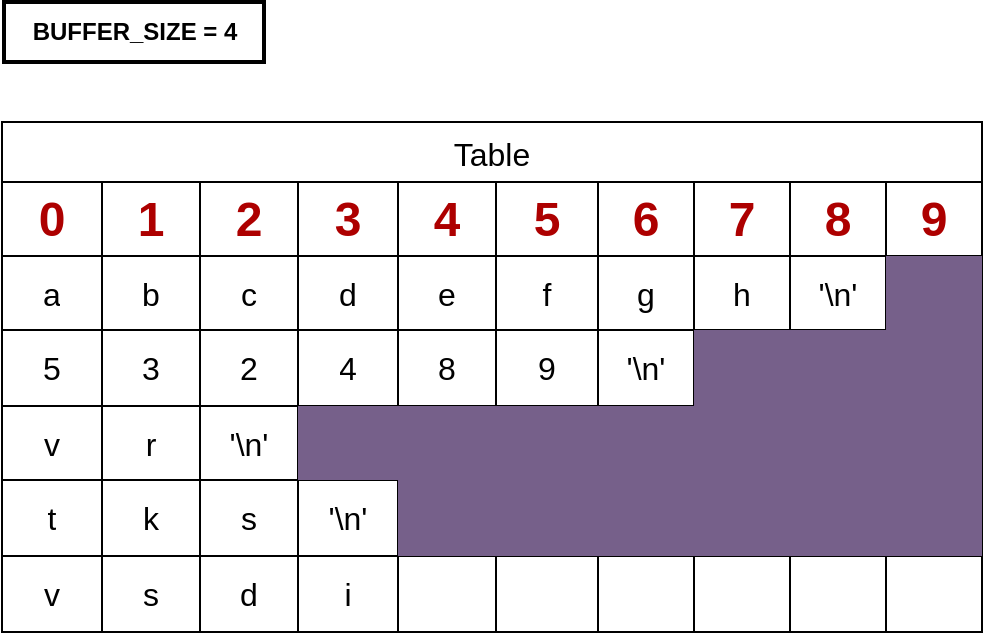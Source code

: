 <mxfile version="23.0.2" type="device">
  <diagram name="Page-1" id="t867Es_OsJ1gA4d-ah_w">
    <mxGraphModel dx="1419" dy="843" grid="1" gridSize="10" guides="1" tooltips="1" connect="1" arrows="1" fold="1" page="1" pageScale="1" pageWidth="827" pageHeight="1169" math="0" shadow="0">
      <root>
        <mxCell id="0" />
        <mxCell id="1" parent="0" />
        <mxCell id="pb4xTn3SGG5Eh6SLnhof-2" value="Table" style="shape=table;startSize=30;container=1;collapsible=0;childLayout=tableLayout;strokeColor=default;fontSize=16;movable=0;resizable=0;rotatable=0;deletable=0;editable=0;locked=1;connectable=0;" vertex="1" parent="1">
          <mxGeometry x="169" y="100" width="490" height="255" as="geometry" />
        </mxCell>
        <mxCell id="pb4xTn3SGG5Eh6SLnhof-48" style="shape=tableRow;horizontal=0;startSize=0;swimlaneHead=0;swimlaneBody=0;strokeColor=inherit;top=0;left=0;bottom=0;right=0;collapsible=0;dropTarget=0;fillColor=none;points=[[0,0.5],[1,0.5]];portConstraint=eastwest;fontSize=16;movable=0;resizable=0;rotatable=0;deletable=0;editable=0;locked=1;connectable=0;" vertex="1" parent="pb4xTn3SGG5Eh6SLnhof-2">
          <mxGeometry y="30" width="490" height="37" as="geometry" />
        </mxCell>
        <mxCell id="pb4xTn3SGG5Eh6SLnhof-49" value="0" style="shape=partialRectangle;html=1;whiteSpace=wrap;connectable=0;strokeColor=inherit;overflow=hidden;fillColor=none;top=0;left=0;bottom=0;right=0;pointerEvents=1;fontSize=24;fontStyle=1;fontColor=#ad0000;movable=0;resizable=0;rotatable=0;deletable=0;editable=0;locked=1;" vertex="1" parent="pb4xTn3SGG5Eh6SLnhof-48">
          <mxGeometry width="50" height="37" as="geometry">
            <mxRectangle width="50" height="37" as="alternateBounds" />
          </mxGeometry>
        </mxCell>
        <mxCell id="pb4xTn3SGG5Eh6SLnhof-50" value="1" style="shape=partialRectangle;html=1;whiteSpace=wrap;connectable=0;strokeColor=inherit;overflow=hidden;fillColor=none;top=0;left=0;bottom=0;right=0;pointerEvents=1;fontSize=24;fontStyle=1;fontColor=#ad0000;movable=0;resizable=0;rotatable=0;deletable=0;editable=0;locked=1;" vertex="1" parent="pb4xTn3SGG5Eh6SLnhof-48">
          <mxGeometry x="50" width="49" height="37" as="geometry">
            <mxRectangle width="49" height="37" as="alternateBounds" />
          </mxGeometry>
        </mxCell>
        <mxCell id="pb4xTn3SGG5Eh6SLnhof-51" value="2" style="shape=partialRectangle;html=1;whiteSpace=wrap;connectable=0;strokeColor=inherit;overflow=hidden;fillColor=none;top=0;left=0;bottom=0;right=0;pointerEvents=1;fontSize=24;fontStyle=1;fontColor=#ad0000;movable=0;resizable=0;rotatable=0;deletable=0;editable=0;locked=1;" vertex="1" parent="pb4xTn3SGG5Eh6SLnhof-48">
          <mxGeometry x="99" width="49" height="37" as="geometry">
            <mxRectangle width="49" height="37" as="alternateBounds" />
          </mxGeometry>
        </mxCell>
        <mxCell id="pb4xTn3SGG5Eh6SLnhof-52" value="3" style="shape=partialRectangle;html=1;whiteSpace=wrap;connectable=0;strokeColor=inherit;overflow=hidden;fillColor=none;top=0;left=0;bottom=0;right=0;pointerEvents=1;fontSize=24;fontStyle=1;fontColor=#ad0000;movable=0;resizable=0;rotatable=0;deletable=0;editable=0;locked=1;" vertex="1" parent="pb4xTn3SGG5Eh6SLnhof-48">
          <mxGeometry x="148" width="50" height="37" as="geometry">
            <mxRectangle width="50" height="37" as="alternateBounds" />
          </mxGeometry>
        </mxCell>
        <mxCell id="pb4xTn3SGG5Eh6SLnhof-53" value="4" style="shape=partialRectangle;html=1;whiteSpace=wrap;connectable=0;strokeColor=inherit;overflow=hidden;fillColor=none;top=0;left=0;bottom=0;right=0;pointerEvents=1;fontSize=24;fontStyle=1;fontColor=#ad0000;movable=0;resizable=0;rotatable=0;deletable=0;editable=0;locked=1;" vertex="1" parent="pb4xTn3SGG5Eh6SLnhof-48">
          <mxGeometry x="198" width="49" height="37" as="geometry">
            <mxRectangle width="49" height="37" as="alternateBounds" />
          </mxGeometry>
        </mxCell>
        <mxCell id="pb4xTn3SGG5Eh6SLnhof-54" value="5" style="shape=partialRectangle;html=1;whiteSpace=wrap;connectable=0;strokeColor=inherit;overflow=hidden;fillColor=none;top=0;left=0;bottom=0;right=0;pointerEvents=1;fontSize=24;fontStyle=1;fontColor=#ad0000;movable=0;resizable=0;rotatable=0;deletable=0;editable=0;locked=1;" vertex="1" parent="pb4xTn3SGG5Eh6SLnhof-48">
          <mxGeometry x="247" width="51" height="37" as="geometry">
            <mxRectangle width="51" height="37" as="alternateBounds" />
          </mxGeometry>
        </mxCell>
        <mxCell id="pb4xTn3SGG5Eh6SLnhof-55" value="6" style="shape=partialRectangle;html=1;whiteSpace=wrap;connectable=0;strokeColor=inherit;overflow=hidden;fillColor=none;top=0;left=0;bottom=0;right=0;pointerEvents=1;fontSize=24;fontStyle=1;fontColor=#ad0000;movable=0;resizable=0;rotatable=0;deletable=0;editable=0;locked=1;" vertex="1" parent="pb4xTn3SGG5Eh6SLnhof-48">
          <mxGeometry x="298" width="48" height="37" as="geometry">
            <mxRectangle width="48" height="37" as="alternateBounds" />
          </mxGeometry>
        </mxCell>
        <mxCell id="pb4xTn3SGG5Eh6SLnhof-56" value="7" style="shape=partialRectangle;html=1;whiteSpace=wrap;connectable=0;strokeColor=inherit;overflow=hidden;fillColor=none;top=0;left=0;bottom=0;right=0;pointerEvents=1;fontSize=24;fontStyle=1;fontColor=#ad0000;movable=0;resizable=0;rotatable=0;deletable=0;editable=0;locked=1;" vertex="1" parent="pb4xTn3SGG5Eh6SLnhof-48">
          <mxGeometry x="346" width="48" height="37" as="geometry">
            <mxRectangle width="48" height="37" as="alternateBounds" />
          </mxGeometry>
        </mxCell>
        <mxCell id="pb4xTn3SGG5Eh6SLnhof-57" value="8" style="shape=partialRectangle;html=1;whiteSpace=wrap;connectable=0;strokeColor=inherit;overflow=hidden;fillColor=none;top=0;left=0;bottom=0;right=0;pointerEvents=1;fontSize=24;fontStyle=1;fontColor=#ad0000;movable=0;resizable=0;rotatable=0;deletable=0;editable=0;locked=1;" vertex="1" parent="pb4xTn3SGG5Eh6SLnhof-48">
          <mxGeometry x="394" width="48" height="37" as="geometry">
            <mxRectangle width="48" height="37" as="alternateBounds" />
          </mxGeometry>
        </mxCell>
        <mxCell id="pb4xTn3SGG5Eh6SLnhof-63" value="9" style="shape=partialRectangle;html=1;whiteSpace=wrap;connectable=0;strokeColor=inherit;overflow=hidden;fillColor=none;top=0;left=0;bottom=0;right=0;pointerEvents=1;fontSize=24;fontStyle=1;fontColor=#ad0000;movable=0;resizable=0;rotatable=0;deletable=0;editable=0;locked=1;" vertex="1" parent="pb4xTn3SGG5Eh6SLnhof-48">
          <mxGeometry x="442" width="48" height="37" as="geometry">
            <mxRectangle width="48" height="37" as="alternateBounds" />
          </mxGeometry>
        </mxCell>
        <mxCell id="pb4xTn3SGG5Eh6SLnhof-3" value="" style="shape=tableRow;horizontal=0;startSize=0;swimlaneHead=0;swimlaneBody=0;strokeColor=inherit;top=0;left=0;bottom=0;right=0;collapsible=0;dropTarget=0;fillColor=none;points=[[0,0.5],[1,0.5]];portConstraint=eastwest;fontSize=16;movable=0;resizable=0;rotatable=0;deletable=0;editable=0;locked=1;connectable=0;" vertex="1" parent="pb4xTn3SGG5Eh6SLnhof-2">
          <mxGeometry y="67" width="490" height="37" as="geometry" />
        </mxCell>
        <mxCell id="pb4xTn3SGG5Eh6SLnhof-4" value="a&lt;br&gt;" style="shape=partialRectangle;html=1;whiteSpace=wrap;connectable=0;strokeColor=inherit;overflow=hidden;fillColor=none;top=0;left=0;bottom=0;right=0;pointerEvents=1;fontSize=16;movable=0;resizable=0;rotatable=0;deletable=0;editable=0;locked=1;" vertex="1" parent="pb4xTn3SGG5Eh6SLnhof-3">
          <mxGeometry width="50" height="37" as="geometry">
            <mxRectangle width="50" height="37" as="alternateBounds" />
          </mxGeometry>
        </mxCell>
        <mxCell id="pb4xTn3SGG5Eh6SLnhof-5" value="b" style="shape=partialRectangle;html=1;whiteSpace=wrap;connectable=0;strokeColor=inherit;overflow=hidden;fillColor=none;top=0;left=0;bottom=0;right=0;pointerEvents=1;fontSize=16;movable=0;resizable=0;rotatable=0;deletable=0;editable=0;locked=1;" vertex="1" parent="pb4xTn3SGG5Eh6SLnhof-3">
          <mxGeometry x="50" width="49" height="37" as="geometry">
            <mxRectangle width="49" height="37" as="alternateBounds" />
          </mxGeometry>
        </mxCell>
        <mxCell id="pb4xTn3SGG5Eh6SLnhof-6" value="c" style="shape=partialRectangle;html=1;whiteSpace=wrap;connectable=0;strokeColor=inherit;overflow=hidden;fillColor=none;top=0;left=0;bottom=0;right=0;pointerEvents=1;fontSize=16;movable=0;resizable=0;rotatable=0;deletable=0;editable=0;locked=1;" vertex="1" parent="pb4xTn3SGG5Eh6SLnhof-3">
          <mxGeometry x="99" width="49" height="37" as="geometry">
            <mxRectangle width="49" height="37" as="alternateBounds" />
          </mxGeometry>
        </mxCell>
        <mxCell id="pb4xTn3SGG5Eh6SLnhof-24" value="d" style="shape=partialRectangle;html=1;whiteSpace=wrap;connectable=0;strokeColor=inherit;overflow=hidden;fillColor=none;top=0;left=0;bottom=0;right=0;pointerEvents=1;fontSize=16;movable=0;resizable=0;rotatable=0;deletable=0;editable=0;locked=1;" vertex="1" parent="pb4xTn3SGG5Eh6SLnhof-3">
          <mxGeometry x="148" width="50" height="37" as="geometry">
            <mxRectangle width="50" height="37" as="alternateBounds" />
          </mxGeometry>
        </mxCell>
        <mxCell id="pb4xTn3SGG5Eh6SLnhof-28" value="e" style="shape=partialRectangle;html=1;whiteSpace=wrap;connectable=0;strokeColor=inherit;overflow=hidden;fillColor=none;top=0;left=0;bottom=0;right=0;pointerEvents=1;fontSize=16;movable=0;resizable=0;rotatable=0;deletable=0;editable=0;locked=1;" vertex="1" parent="pb4xTn3SGG5Eh6SLnhof-3">
          <mxGeometry x="198" width="49" height="37" as="geometry">
            <mxRectangle width="49" height="37" as="alternateBounds" />
          </mxGeometry>
        </mxCell>
        <mxCell id="pb4xTn3SGG5Eh6SLnhof-32" value="f" style="shape=partialRectangle;html=1;whiteSpace=wrap;connectable=0;strokeColor=inherit;overflow=hidden;fillColor=none;top=0;left=0;bottom=0;right=0;pointerEvents=1;fontSize=16;movable=0;resizable=0;rotatable=0;deletable=0;editable=0;locked=1;" vertex="1" parent="pb4xTn3SGG5Eh6SLnhof-3">
          <mxGeometry x="247" width="51" height="37" as="geometry">
            <mxRectangle width="51" height="37" as="alternateBounds" />
          </mxGeometry>
        </mxCell>
        <mxCell id="pb4xTn3SGG5Eh6SLnhof-36" value="g" style="shape=partialRectangle;html=1;whiteSpace=wrap;connectable=0;strokeColor=inherit;overflow=hidden;fillColor=none;top=0;left=0;bottom=0;right=0;pointerEvents=1;fontSize=16;movable=0;resizable=0;rotatable=0;deletable=0;editable=0;locked=1;" vertex="1" parent="pb4xTn3SGG5Eh6SLnhof-3">
          <mxGeometry x="298" width="48" height="37" as="geometry">
            <mxRectangle width="48" height="37" as="alternateBounds" />
          </mxGeometry>
        </mxCell>
        <mxCell id="pb4xTn3SGG5Eh6SLnhof-40" value="h" style="shape=partialRectangle;html=1;whiteSpace=wrap;connectable=0;strokeColor=inherit;overflow=hidden;fillColor=none;top=0;left=0;bottom=0;right=0;pointerEvents=1;fontSize=16;movable=0;resizable=0;rotatable=0;deletable=0;editable=0;locked=1;" vertex="1" parent="pb4xTn3SGG5Eh6SLnhof-3">
          <mxGeometry x="346" width="48" height="37" as="geometry">
            <mxRectangle width="48" height="37" as="alternateBounds" />
          </mxGeometry>
        </mxCell>
        <mxCell id="pb4xTn3SGG5Eh6SLnhof-44" value="&#39;\n&#39;" style="shape=partialRectangle;html=1;whiteSpace=wrap;connectable=0;strokeColor=inherit;overflow=hidden;fillColor=none;top=0;left=0;bottom=0;right=0;pointerEvents=1;fontSize=16;movable=0;resizable=0;rotatable=0;deletable=0;editable=0;locked=1;" vertex="1" parent="pb4xTn3SGG5Eh6SLnhof-3">
          <mxGeometry x="394" width="48" height="37" as="geometry">
            <mxRectangle width="48" height="37" as="alternateBounds" />
          </mxGeometry>
        </mxCell>
        <mxCell id="pb4xTn3SGG5Eh6SLnhof-64" style="shape=partialRectangle;html=1;whiteSpace=wrap;connectable=0;strokeColor=#432D57;overflow=hidden;fillColor=#76608a;top=0;left=0;bottom=0;right=0;pointerEvents=1;fontSize=16;fontColor=#ffffff;movable=0;resizable=0;rotatable=0;deletable=0;editable=0;locked=1;" vertex="1" parent="pb4xTn3SGG5Eh6SLnhof-3">
          <mxGeometry x="442" width="48" height="37" as="geometry">
            <mxRectangle width="48" height="37" as="alternateBounds" />
          </mxGeometry>
        </mxCell>
        <mxCell id="pb4xTn3SGG5Eh6SLnhof-7" value="" style="shape=tableRow;horizontal=0;startSize=0;swimlaneHead=0;swimlaneBody=0;strokeColor=inherit;top=0;left=0;bottom=0;right=0;collapsible=0;dropTarget=0;fillColor=none;points=[[0,0.5],[1,0.5]];portConstraint=eastwest;fontSize=16;movable=0;resizable=0;rotatable=0;deletable=0;editable=0;locked=1;connectable=0;" vertex="1" parent="pb4xTn3SGG5Eh6SLnhof-2">
          <mxGeometry y="104" width="490" height="38" as="geometry" />
        </mxCell>
        <mxCell id="pb4xTn3SGG5Eh6SLnhof-8" value="5" style="shape=partialRectangle;html=1;whiteSpace=wrap;connectable=0;strokeColor=inherit;overflow=hidden;fillColor=none;top=0;left=0;bottom=0;right=0;pointerEvents=1;fontSize=16;movable=0;resizable=0;rotatable=0;deletable=0;editable=0;locked=1;" vertex="1" parent="pb4xTn3SGG5Eh6SLnhof-7">
          <mxGeometry width="50" height="38" as="geometry">
            <mxRectangle width="50" height="38" as="alternateBounds" />
          </mxGeometry>
        </mxCell>
        <mxCell id="pb4xTn3SGG5Eh6SLnhof-9" value="3" style="shape=partialRectangle;html=1;whiteSpace=wrap;connectable=0;strokeColor=inherit;overflow=hidden;fillColor=none;top=0;left=0;bottom=0;right=0;pointerEvents=1;fontSize=16;movable=0;resizable=0;rotatable=0;deletable=0;editable=0;locked=1;" vertex="1" parent="pb4xTn3SGG5Eh6SLnhof-7">
          <mxGeometry x="50" width="49" height="38" as="geometry">
            <mxRectangle width="49" height="38" as="alternateBounds" />
          </mxGeometry>
        </mxCell>
        <mxCell id="pb4xTn3SGG5Eh6SLnhof-10" value="2" style="shape=partialRectangle;html=1;whiteSpace=wrap;connectable=0;strokeColor=inherit;overflow=hidden;fillColor=none;top=0;left=0;bottom=0;right=0;pointerEvents=1;fontSize=16;movable=0;resizable=0;rotatable=0;deletable=0;editable=0;locked=1;" vertex="1" parent="pb4xTn3SGG5Eh6SLnhof-7">
          <mxGeometry x="99" width="49" height="38" as="geometry">
            <mxRectangle width="49" height="38" as="alternateBounds" />
          </mxGeometry>
        </mxCell>
        <mxCell id="pb4xTn3SGG5Eh6SLnhof-25" value="4" style="shape=partialRectangle;html=1;whiteSpace=wrap;connectable=0;strokeColor=inherit;overflow=hidden;fillColor=none;top=0;left=0;bottom=0;right=0;pointerEvents=1;fontSize=16;movable=0;resizable=0;rotatable=0;deletable=0;editable=0;locked=1;" vertex="1" parent="pb4xTn3SGG5Eh6SLnhof-7">
          <mxGeometry x="148" width="50" height="38" as="geometry">
            <mxRectangle width="50" height="38" as="alternateBounds" />
          </mxGeometry>
        </mxCell>
        <mxCell id="pb4xTn3SGG5Eh6SLnhof-29" value="8" style="shape=partialRectangle;html=1;whiteSpace=wrap;connectable=0;strokeColor=inherit;overflow=hidden;fillColor=none;top=0;left=0;bottom=0;right=0;pointerEvents=1;fontSize=16;movable=0;resizable=0;rotatable=0;deletable=0;editable=0;locked=1;" vertex="1" parent="pb4xTn3SGG5Eh6SLnhof-7">
          <mxGeometry x="198" width="49" height="38" as="geometry">
            <mxRectangle width="49" height="38" as="alternateBounds" />
          </mxGeometry>
        </mxCell>
        <mxCell id="pb4xTn3SGG5Eh6SLnhof-33" value="9" style="shape=partialRectangle;html=1;whiteSpace=wrap;connectable=0;strokeColor=inherit;overflow=hidden;fillColor=none;top=0;left=0;bottom=0;right=0;pointerEvents=1;fontSize=16;movable=0;resizable=0;rotatable=0;deletable=0;editable=0;locked=1;" vertex="1" parent="pb4xTn3SGG5Eh6SLnhof-7">
          <mxGeometry x="247" width="51" height="38" as="geometry">
            <mxRectangle width="51" height="38" as="alternateBounds" />
          </mxGeometry>
        </mxCell>
        <mxCell id="pb4xTn3SGG5Eh6SLnhof-37" value="&#39;\n&#39;" style="shape=partialRectangle;html=1;whiteSpace=wrap;connectable=0;strokeColor=inherit;overflow=hidden;fillColor=none;top=0;left=0;bottom=0;right=0;pointerEvents=1;fontSize=16;movable=0;resizable=0;rotatable=0;deletable=0;editable=0;locked=1;" vertex="1" parent="pb4xTn3SGG5Eh6SLnhof-7">
          <mxGeometry x="298" width="48" height="38" as="geometry">
            <mxRectangle width="48" height="38" as="alternateBounds" />
          </mxGeometry>
        </mxCell>
        <mxCell id="pb4xTn3SGG5Eh6SLnhof-41" style="shape=partialRectangle;html=1;whiteSpace=wrap;connectable=0;strokeColor=#432D57;overflow=hidden;fillColor=#76608a;top=0;left=0;bottom=0;right=0;pointerEvents=1;fontSize=16;fontColor=#ffffff;movable=0;resizable=0;rotatable=0;deletable=0;editable=0;locked=1;" vertex="1" parent="pb4xTn3SGG5Eh6SLnhof-7">
          <mxGeometry x="346" width="48" height="38" as="geometry">
            <mxRectangle width="48" height="38" as="alternateBounds" />
          </mxGeometry>
        </mxCell>
        <mxCell id="pb4xTn3SGG5Eh6SLnhof-45" style="shape=partialRectangle;html=1;whiteSpace=wrap;connectable=0;strokeColor=#432D57;overflow=hidden;fillColor=#76608a;top=0;left=0;bottom=0;right=0;pointerEvents=1;fontSize=16;fontColor=#ffffff;movable=0;resizable=0;rotatable=0;deletable=0;editable=0;locked=1;" vertex="1" parent="pb4xTn3SGG5Eh6SLnhof-7">
          <mxGeometry x="394" width="48" height="38" as="geometry">
            <mxRectangle width="48" height="38" as="alternateBounds" />
          </mxGeometry>
        </mxCell>
        <mxCell id="pb4xTn3SGG5Eh6SLnhof-65" style="shape=partialRectangle;html=1;whiteSpace=wrap;connectable=0;strokeColor=#432D57;overflow=hidden;fillColor=#76608a;top=0;left=0;bottom=0;right=0;pointerEvents=1;fontSize=16;fontColor=#ffffff;movable=0;resizable=0;rotatable=0;deletable=0;editable=0;locked=1;" vertex="1" parent="pb4xTn3SGG5Eh6SLnhof-7">
          <mxGeometry x="442" width="48" height="38" as="geometry">
            <mxRectangle width="48" height="38" as="alternateBounds" />
          </mxGeometry>
        </mxCell>
        <mxCell id="pb4xTn3SGG5Eh6SLnhof-16" style="shape=tableRow;horizontal=0;startSize=0;swimlaneHead=0;swimlaneBody=0;strokeColor=inherit;top=0;left=0;bottom=0;right=0;collapsible=0;dropTarget=0;fillColor=none;points=[[0,0.5],[1,0.5]];portConstraint=eastwest;fontSize=16;movable=0;resizable=0;rotatable=0;deletable=0;editable=0;locked=1;connectable=0;" vertex="1" parent="pb4xTn3SGG5Eh6SLnhof-2">
          <mxGeometry y="142" width="490" height="37" as="geometry" />
        </mxCell>
        <mxCell id="pb4xTn3SGG5Eh6SLnhof-17" value="v" style="shape=partialRectangle;html=1;whiteSpace=wrap;connectable=0;strokeColor=inherit;overflow=hidden;fillColor=none;top=0;left=0;bottom=0;right=0;pointerEvents=1;fontSize=16;movable=0;resizable=0;rotatable=0;deletable=0;editable=0;locked=1;" vertex="1" parent="pb4xTn3SGG5Eh6SLnhof-16">
          <mxGeometry width="50" height="37" as="geometry">
            <mxRectangle width="50" height="37" as="alternateBounds" />
          </mxGeometry>
        </mxCell>
        <mxCell id="pb4xTn3SGG5Eh6SLnhof-18" value="r" style="shape=partialRectangle;html=1;whiteSpace=wrap;connectable=0;strokeColor=inherit;overflow=hidden;fillColor=none;top=0;left=0;bottom=0;right=0;pointerEvents=1;fontSize=16;movable=0;resizable=0;rotatable=0;deletable=0;editable=0;locked=1;" vertex="1" parent="pb4xTn3SGG5Eh6SLnhof-16">
          <mxGeometry x="50" width="49" height="37" as="geometry">
            <mxRectangle width="49" height="37" as="alternateBounds" />
          </mxGeometry>
        </mxCell>
        <mxCell id="pb4xTn3SGG5Eh6SLnhof-19" value="&#39;\n&#39;" style="shape=partialRectangle;html=1;whiteSpace=wrap;connectable=0;strokeColor=inherit;overflow=hidden;fillColor=none;top=0;left=0;bottom=0;right=0;pointerEvents=1;fontSize=16;movable=0;resizable=0;rotatable=0;deletable=0;editable=0;locked=1;" vertex="1" parent="pb4xTn3SGG5Eh6SLnhof-16">
          <mxGeometry x="99" width="49" height="37" as="geometry">
            <mxRectangle width="49" height="37" as="alternateBounds" />
          </mxGeometry>
        </mxCell>
        <mxCell id="pb4xTn3SGG5Eh6SLnhof-26" value="" style="shape=partialRectangle;html=1;whiteSpace=wrap;connectable=0;strokeColor=#432D57;overflow=hidden;fillColor=#76608a;top=0;left=0;bottom=0;right=0;pointerEvents=1;fontSize=16;fontColor=#ffffff;movable=0;resizable=0;rotatable=0;deletable=0;editable=0;locked=1;" vertex="1" parent="pb4xTn3SGG5Eh6SLnhof-16">
          <mxGeometry x="148" width="50" height="37" as="geometry">
            <mxRectangle width="50" height="37" as="alternateBounds" />
          </mxGeometry>
        </mxCell>
        <mxCell id="pb4xTn3SGG5Eh6SLnhof-30" style="shape=partialRectangle;html=1;whiteSpace=wrap;connectable=0;strokeColor=#432D57;overflow=hidden;fillColor=#76608a;top=0;left=0;bottom=0;right=0;pointerEvents=1;fontSize=16;fontColor=#ffffff;movable=0;resizable=0;rotatable=0;deletable=0;editable=0;locked=1;" vertex="1" parent="pb4xTn3SGG5Eh6SLnhof-16">
          <mxGeometry x="198" width="49" height="37" as="geometry">
            <mxRectangle width="49" height="37" as="alternateBounds" />
          </mxGeometry>
        </mxCell>
        <mxCell id="pb4xTn3SGG5Eh6SLnhof-34" style="shape=partialRectangle;html=1;whiteSpace=wrap;connectable=0;strokeColor=#432D57;overflow=hidden;fillColor=#76608a;top=0;left=0;bottom=0;right=0;pointerEvents=1;fontSize=16;fontColor=#ffffff;movable=0;resizable=0;rotatable=0;deletable=0;editable=0;locked=1;" vertex="1" parent="pb4xTn3SGG5Eh6SLnhof-16">
          <mxGeometry x="247" width="51" height="37" as="geometry">
            <mxRectangle width="51" height="37" as="alternateBounds" />
          </mxGeometry>
        </mxCell>
        <mxCell id="pb4xTn3SGG5Eh6SLnhof-38" style="shape=partialRectangle;html=1;whiteSpace=wrap;connectable=0;strokeColor=#432D57;overflow=hidden;fillColor=#76608a;top=0;left=0;bottom=0;right=0;pointerEvents=1;fontSize=16;fontColor=#ffffff;movable=0;resizable=0;rotatable=0;deletable=0;editable=0;locked=1;" vertex="1" parent="pb4xTn3SGG5Eh6SLnhof-16">
          <mxGeometry x="298" width="48" height="37" as="geometry">
            <mxRectangle width="48" height="37" as="alternateBounds" />
          </mxGeometry>
        </mxCell>
        <mxCell id="pb4xTn3SGG5Eh6SLnhof-42" style="shape=partialRectangle;html=1;whiteSpace=wrap;connectable=0;strokeColor=#432D57;overflow=hidden;fillColor=#76608a;top=0;left=0;bottom=0;right=0;pointerEvents=1;fontSize=16;fontColor=#ffffff;movable=0;resizable=0;rotatable=0;deletable=0;editable=0;locked=1;" vertex="1" parent="pb4xTn3SGG5Eh6SLnhof-16">
          <mxGeometry x="346" width="48" height="37" as="geometry">
            <mxRectangle width="48" height="37" as="alternateBounds" />
          </mxGeometry>
        </mxCell>
        <mxCell id="pb4xTn3SGG5Eh6SLnhof-46" style="shape=partialRectangle;html=1;whiteSpace=wrap;connectable=0;strokeColor=#432D57;overflow=hidden;fillColor=#76608a;top=0;left=0;bottom=0;right=0;pointerEvents=1;fontSize=16;fontColor=#ffffff;movable=0;resizable=0;rotatable=0;deletable=0;editable=0;locked=1;" vertex="1" parent="pb4xTn3SGG5Eh6SLnhof-16">
          <mxGeometry x="394" width="48" height="37" as="geometry">
            <mxRectangle width="48" height="37" as="alternateBounds" />
          </mxGeometry>
        </mxCell>
        <mxCell id="pb4xTn3SGG5Eh6SLnhof-66" style="shape=partialRectangle;html=1;whiteSpace=wrap;connectable=0;strokeColor=#432D57;overflow=hidden;fillColor=#76608a;top=0;left=0;bottom=0;right=0;pointerEvents=1;fontSize=16;fontColor=#ffffff;movable=0;resizable=0;rotatable=0;deletable=0;editable=0;locked=1;" vertex="1" parent="pb4xTn3SGG5Eh6SLnhof-16">
          <mxGeometry x="442" width="48" height="37" as="geometry">
            <mxRectangle width="48" height="37" as="alternateBounds" />
          </mxGeometry>
        </mxCell>
        <mxCell id="pb4xTn3SGG5Eh6SLnhof-20" style="shape=tableRow;horizontal=0;startSize=0;swimlaneHead=0;swimlaneBody=0;strokeColor=inherit;top=0;left=0;bottom=0;right=0;collapsible=0;dropTarget=0;fillColor=none;points=[[0,0.5],[1,0.5]];portConstraint=eastwest;fontSize=16;movable=0;resizable=0;rotatable=0;deletable=0;editable=0;locked=1;connectable=0;" vertex="1" parent="pb4xTn3SGG5Eh6SLnhof-2">
          <mxGeometry y="179" width="490" height="38" as="geometry" />
        </mxCell>
        <mxCell id="pb4xTn3SGG5Eh6SLnhof-21" value="t" style="shape=partialRectangle;html=1;whiteSpace=wrap;connectable=0;strokeColor=inherit;overflow=hidden;fillColor=none;top=0;left=0;bottom=0;right=0;pointerEvents=1;fontSize=16;movable=0;resizable=0;rotatable=0;deletable=0;editable=0;locked=1;" vertex="1" parent="pb4xTn3SGG5Eh6SLnhof-20">
          <mxGeometry width="50" height="38" as="geometry">
            <mxRectangle width="50" height="38" as="alternateBounds" />
          </mxGeometry>
        </mxCell>
        <mxCell id="pb4xTn3SGG5Eh6SLnhof-22" value="k" style="shape=partialRectangle;html=1;whiteSpace=wrap;connectable=0;strokeColor=inherit;overflow=hidden;fillColor=none;top=0;left=0;bottom=0;right=0;pointerEvents=1;fontSize=16;movable=0;resizable=0;rotatable=0;deletable=0;editable=0;locked=1;" vertex="1" parent="pb4xTn3SGG5Eh6SLnhof-20">
          <mxGeometry x="50" width="49" height="38" as="geometry">
            <mxRectangle width="49" height="38" as="alternateBounds" />
          </mxGeometry>
        </mxCell>
        <mxCell id="pb4xTn3SGG5Eh6SLnhof-23" value="s" style="shape=partialRectangle;html=1;whiteSpace=wrap;connectable=0;strokeColor=inherit;overflow=hidden;fillColor=none;top=0;left=0;bottom=0;right=0;pointerEvents=1;fontSize=16;movable=0;resizable=0;rotatable=0;deletable=0;editable=0;locked=1;" vertex="1" parent="pb4xTn3SGG5Eh6SLnhof-20">
          <mxGeometry x="99" width="49" height="38" as="geometry">
            <mxRectangle width="49" height="38" as="alternateBounds" />
          </mxGeometry>
        </mxCell>
        <mxCell id="pb4xTn3SGG5Eh6SLnhof-27" value="&#39;\n&#39;" style="shape=partialRectangle;html=1;whiteSpace=wrap;connectable=0;strokeColor=inherit;overflow=hidden;fillColor=none;top=0;left=0;bottom=0;right=0;pointerEvents=1;fontSize=16;movable=0;resizable=0;rotatable=0;deletable=0;editable=0;locked=1;" vertex="1" parent="pb4xTn3SGG5Eh6SLnhof-20">
          <mxGeometry x="148" width="50" height="38" as="geometry">
            <mxRectangle width="50" height="38" as="alternateBounds" />
          </mxGeometry>
        </mxCell>
        <mxCell id="pb4xTn3SGG5Eh6SLnhof-31" style="shape=partialRectangle;html=1;whiteSpace=wrap;connectable=0;strokeColor=#432D57;overflow=hidden;fillColor=#76608a;top=0;left=0;bottom=0;right=0;pointerEvents=1;fontSize=16;fontColor=#ffffff;movable=0;resizable=0;rotatable=0;deletable=0;editable=0;locked=1;" vertex="1" parent="pb4xTn3SGG5Eh6SLnhof-20">
          <mxGeometry x="198" width="49" height="38" as="geometry">
            <mxRectangle width="49" height="38" as="alternateBounds" />
          </mxGeometry>
        </mxCell>
        <mxCell id="pb4xTn3SGG5Eh6SLnhof-35" style="shape=partialRectangle;html=1;whiteSpace=wrap;connectable=0;strokeColor=#432D57;overflow=hidden;fillColor=#76608a;top=0;left=0;bottom=0;right=0;pointerEvents=1;fontSize=16;fontColor=#ffffff;movable=0;resizable=0;rotatable=0;deletable=0;editable=0;locked=1;" vertex="1" parent="pb4xTn3SGG5Eh6SLnhof-20">
          <mxGeometry x="247" width="51" height="38" as="geometry">
            <mxRectangle width="51" height="38" as="alternateBounds" />
          </mxGeometry>
        </mxCell>
        <mxCell id="pb4xTn3SGG5Eh6SLnhof-39" style="shape=partialRectangle;html=1;whiteSpace=wrap;connectable=0;strokeColor=#432D57;overflow=hidden;fillColor=#76608a;top=0;left=0;bottom=0;right=0;pointerEvents=1;fontSize=16;fontColor=#ffffff;movable=0;resizable=0;rotatable=0;deletable=0;editable=0;locked=1;" vertex="1" parent="pb4xTn3SGG5Eh6SLnhof-20">
          <mxGeometry x="298" width="48" height="38" as="geometry">
            <mxRectangle width="48" height="38" as="alternateBounds" />
          </mxGeometry>
        </mxCell>
        <mxCell id="pb4xTn3SGG5Eh6SLnhof-43" style="shape=partialRectangle;html=1;whiteSpace=wrap;connectable=0;strokeColor=#432D57;overflow=hidden;fillColor=#76608a;top=0;left=0;bottom=0;right=0;pointerEvents=1;fontSize=16;fontColor=#ffffff;movable=0;resizable=0;rotatable=0;deletable=0;editable=0;locked=1;" vertex="1" parent="pb4xTn3SGG5Eh6SLnhof-20">
          <mxGeometry x="346" width="48" height="38" as="geometry">
            <mxRectangle width="48" height="38" as="alternateBounds" />
          </mxGeometry>
        </mxCell>
        <mxCell id="pb4xTn3SGG5Eh6SLnhof-47" style="shape=partialRectangle;html=1;whiteSpace=wrap;connectable=0;strokeColor=#432D57;overflow=hidden;fillColor=#76608a;top=0;left=0;bottom=0;right=0;pointerEvents=1;fontSize=16;fontColor=#ffffff;movable=0;resizable=0;rotatable=0;deletable=0;editable=0;locked=1;" vertex="1" parent="pb4xTn3SGG5Eh6SLnhof-20">
          <mxGeometry x="394" width="48" height="38" as="geometry">
            <mxRectangle width="48" height="38" as="alternateBounds" />
          </mxGeometry>
        </mxCell>
        <mxCell id="pb4xTn3SGG5Eh6SLnhof-67" style="shape=partialRectangle;html=1;whiteSpace=wrap;connectable=0;strokeColor=#432D57;overflow=hidden;fillColor=#76608a;top=0;left=0;bottom=0;right=0;pointerEvents=1;fontSize=16;fontColor=#ffffff;movable=0;resizable=0;rotatable=0;deletable=0;editable=0;locked=1;" vertex="1" parent="pb4xTn3SGG5Eh6SLnhof-20">
          <mxGeometry x="442" width="48" height="38" as="geometry">
            <mxRectangle width="48" height="38" as="alternateBounds" />
          </mxGeometry>
        </mxCell>
        <mxCell id="pb4xTn3SGG5Eh6SLnhof-68" style="shape=tableRow;horizontal=0;startSize=0;swimlaneHead=0;swimlaneBody=0;strokeColor=inherit;top=0;left=0;bottom=0;right=0;collapsible=0;dropTarget=0;fillColor=none;points=[[0,0.5],[1,0.5]];portConstraint=eastwest;fontSize=16;movable=0;resizable=0;rotatable=0;deletable=0;editable=0;locked=1;connectable=0;" vertex="1" parent="pb4xTn3SGG5Eh6SLnhof-2">
          <mxGeometry y="217" width="490" height="38" as="geometry" />
        </mxCell>
        <mxCell id="pb4xTn3SGG5Eh6SLnhof-69" value="v" style="shape=partialRectangle;html=1;whiteSpace=wrap;connectable=0;strokeColor=inherit;overflow=hidden;fillColor=none;top=0;left=0;bottom=0;right=0;pointerEvents=1;fontSize=16;movable=0;resizable=0;rotatable=0;deletable=0;editable=0;locked=1;" vertex="1" parent="pb4xTn3SGG5Eh6SLnhof-68">
          <mxGeometry width="50" height="38" as="geometry">
            <mxRectangle width="50" height="38" as="alternateBounds" />
          </mxGeometry>
        </mxCell>
        <mxCell id="pb4xTn3SGG5Eh6SLnhof-70" value="s" style="shape=partialRectangle;html=1;whiteSpace=wrap;connectable=0;strokeColor=inherit;overflow=hidden;fillColor=none;top=0;left=0;bottom=0;right=0;pointerEvents=1;fontSize=16;movable=0;resizable=0;rotatable=0;deletable=0;editable=0;locked=1;" vertex="1" parent="pb4xTn3SGG5Eh6SLnhof-68">
          <mxGeometry x="50" width="49" height="38" as="geometry">
            <mxRectangle width="49" height="38" as="alternateBounds" />
          </mxGeometry>
        </mxCell>
        <mxCell id="pb4xTn3SGG5Eh6SLnhof-71" value="d" style="shape=partialRectangle;html=1;whiteSpace=wrap;connectable=0;strokeColor=inherit;overflow=hidden;fillColor=none;top=0;left=0;bottom=0;right=0;pointerEvents=1;fontSize=16;movable=0;resizable=0;rotatable=0;deletable=0;editable=0;locked=1;" vertex="1" parent="pb4xTn3SGG5Eh6SLnhof-68">
          <mxGeometry x="99" width="49" height="38" as="geometry">
            <mxRectangle width="49" height="38" as="alternateBounds" />
          </mxGeometry>
        </mxCell>
        <mxCell id="pb4xTn3SGG5Eh6SLnhof-72" value="i" style="shape=partialRectangle;html=1;whiteSpace=wrap;connectable=0;strokeColor=inherit;overflow=hidden;fillColor=none;top=0;left=0;bottom=0;right=0;pointerEvents=1;fontSize=16;movable=0;resizable=0;rotatable=0;deletable=0;editable=0;locked=1;" vertex="1" parent="pb4xTn3SGG5Eh6SLnhof-68">
          <mxGeometry x="148" width="50" height="38" as="geometry">
            <mxRectangle width="50" height="38" as="alternateBounds" />
          </mxGeometry>
        </mxCell>
        <mxCell id="pb4xTn3SGG5Eh6SLnhof-73" value="o" style="shape=partialRectangle;html=1;whiteSpace=wrap;connectable=0;strokeColor=inherit;overflow=hidden;fillColor=none;top=0;left=0;bottom=0;right=0;pointerEvents=1;fontSize=16;fontColor=#ffffff;movable=0;resizable=0;rotatable=0;deletable=0;editable=0;locked=1;" vertex="1" parent="pb4xTn3SGG5Eh6SLnhof-68">
          <mxGeometry x="198" width="49" height="38" as="geometry">
            <mxRectangle width="49" height="38" as="alternateBounds" />
          </mxGeometry>
        </mxCell>
        <mxCell id="pb4xTn3SGG5Eh6SLnhof-74" value="u" style="shape=partialRectangle;html=1;whiteSpace=wrap;connectable=0;strokeColor=inherit;overflow=hidden;fillColor=none;top=0;left=0;bottom=0;right=0;pointerEvents=1;fontSize=16;fontColor=#ffffff;movable=0;resizable=0;rotatable=0;deletable=0;editable=0;locked=1;" vertex="1" parent="pb4xTn3SGG5Eh6SLnhof-68">
          <mxGeometry x="247" width="51" height="38" as="geometry">
            <mxRectangle width="51" height="38" as="alternateBounds" />
          </mxGeometry>
        </mxCell>
        <mxCell id="pb4xTn3SGG5Eh6SLnhof-75" value="b" style="shape=partialRectangle;html=1;whiteSpace=wrap;connectable=0;strokeColor=inherit;overflow=hidden;fillColor=none;top=0;left=0;bottom=0;right=0;pointerEvents=1;fontSize=16;fontColor=#ffffff;movable=0;resizable=0;rotatable=0;deletable=0;editable=0;locked=1;" vertex="1" parent="pb4xTn3SGG5Eh6SLnhof-68">
          <mxGeometry x="298" width="48" height="38" as="geometry">
            <mxRectangle width="48" height="38" as="alternateBounds" />
          </mxGeometry>
        </mxCell>
        <mxCell id="pb4xTn3SGG5Eh6SLnhof-76" value="a" style="shape=partialRectangle;html=1;whiteSpace=wrap;connectable=0;strokeColor=inherit;overflow=hidden;fillColor=none;top=0;left=0;bottom=0;right=0;pointerEvents=1;fontSize=16;fontColor=#ffffff;movable=0;resizable=0;rotatable=0;deletable=0;editable=0;locked=1;" vertex="1" parent="pb4xTn3SGG5Eh6SLnhof-68">
          <mxGeometry x="346" width="48" height="38" as="geometry">
            <mxRectangle width="48" height="38" as="alternateBounds" />
          </mxGeometry>
        </mxCell>
        <mxCell id="pb4xTn3SGG5Eh6SLnhof-77" value="y" style="shape=partialRectangle;html=1;whiteSpace=wrap;connectable=0;strokeColor=inherit;overflow=hidden;fillColor=none;top=0;left=0;bottom=0;right=0;pointerEvents=1;fontSize=16;fontColor=#ffffff;movable=0;resizable=0;rotatable=0;deletable=0;editable=0;locked=1;" vertex="1" parent="pb4xTn3SGG5Eh6SLnhof-68">
          <mxGeometry x="394" width="48" height="38" as="geometry">
            <mxRectangle width="48" height="38" as="alternateBounds" />
          </mxGeometry>
        </mxCell>
        <mxCell id="pb4xTn3SGG5Eh6SLnhof-78" value="&#39;\n&#39;" style="shape=partialRectangle;html=1;whiteSpace=wrap;connectable=0;strokeColor=inherit;overflow=hidden;fillColor=none;top=0;left=0;bottom=0;right=0;pointerEvents=1;fontSize=16;fontColor=#ffffff;movable=0;resizable=0;rotatable=0;deletable=0;editable=0;locked=1;" vertex="1" parent="pb4xTn3SGG5Eh6SLnhof-68">
          <mxGeometry x="442" width="48" height="38" as="geometry">
            <mxRectangle width="48" height="38" as="alternateBounds" />
          </mxGeometry>
        </mxCell>
        <mxCell id="pb4xTn3SGG5Eh6SLnhof-79" value="BUFFER_SIZE = 4" style="text;html=1;align=center;verticalAlign=middle;resizable=0;points=[];autosize=1;strokeColor=default;fillColor=none;fontStyle=1;rounded=0;strokeWidth=2;movable=0;rotatable=0;deletable=0;editable=0;locked=1;connectable=0;" vertex="1" parent="1">
          <mxGeometry x="170" y="40" width="130" height="30" as="geometry" />
        </mxCell>
      </root>
    </mxGraphModel>
  </diagram>
</mxfile>
